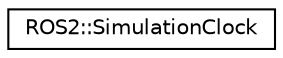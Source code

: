 digraph "Graphical Class Hierarchy"
{
 // LATEX_PDF_SIZE
  edge [fontname="Helvetica",fontsize="10",labelfontname="Helvetica",labelfontsize="10"];
  node [fontname="Helvetica",fontsize="10",shape=record];
  rankdir="LR";
  Node0 [label="ROS2::SimulationClock",height=0.2,width=0.4,color="black", fillcolor="white", style="filled",URL="$class_r_o_s2_1_1_simulation_clock.html",tooltip="Simulation clock which can tick and serve time stamps."];
}
